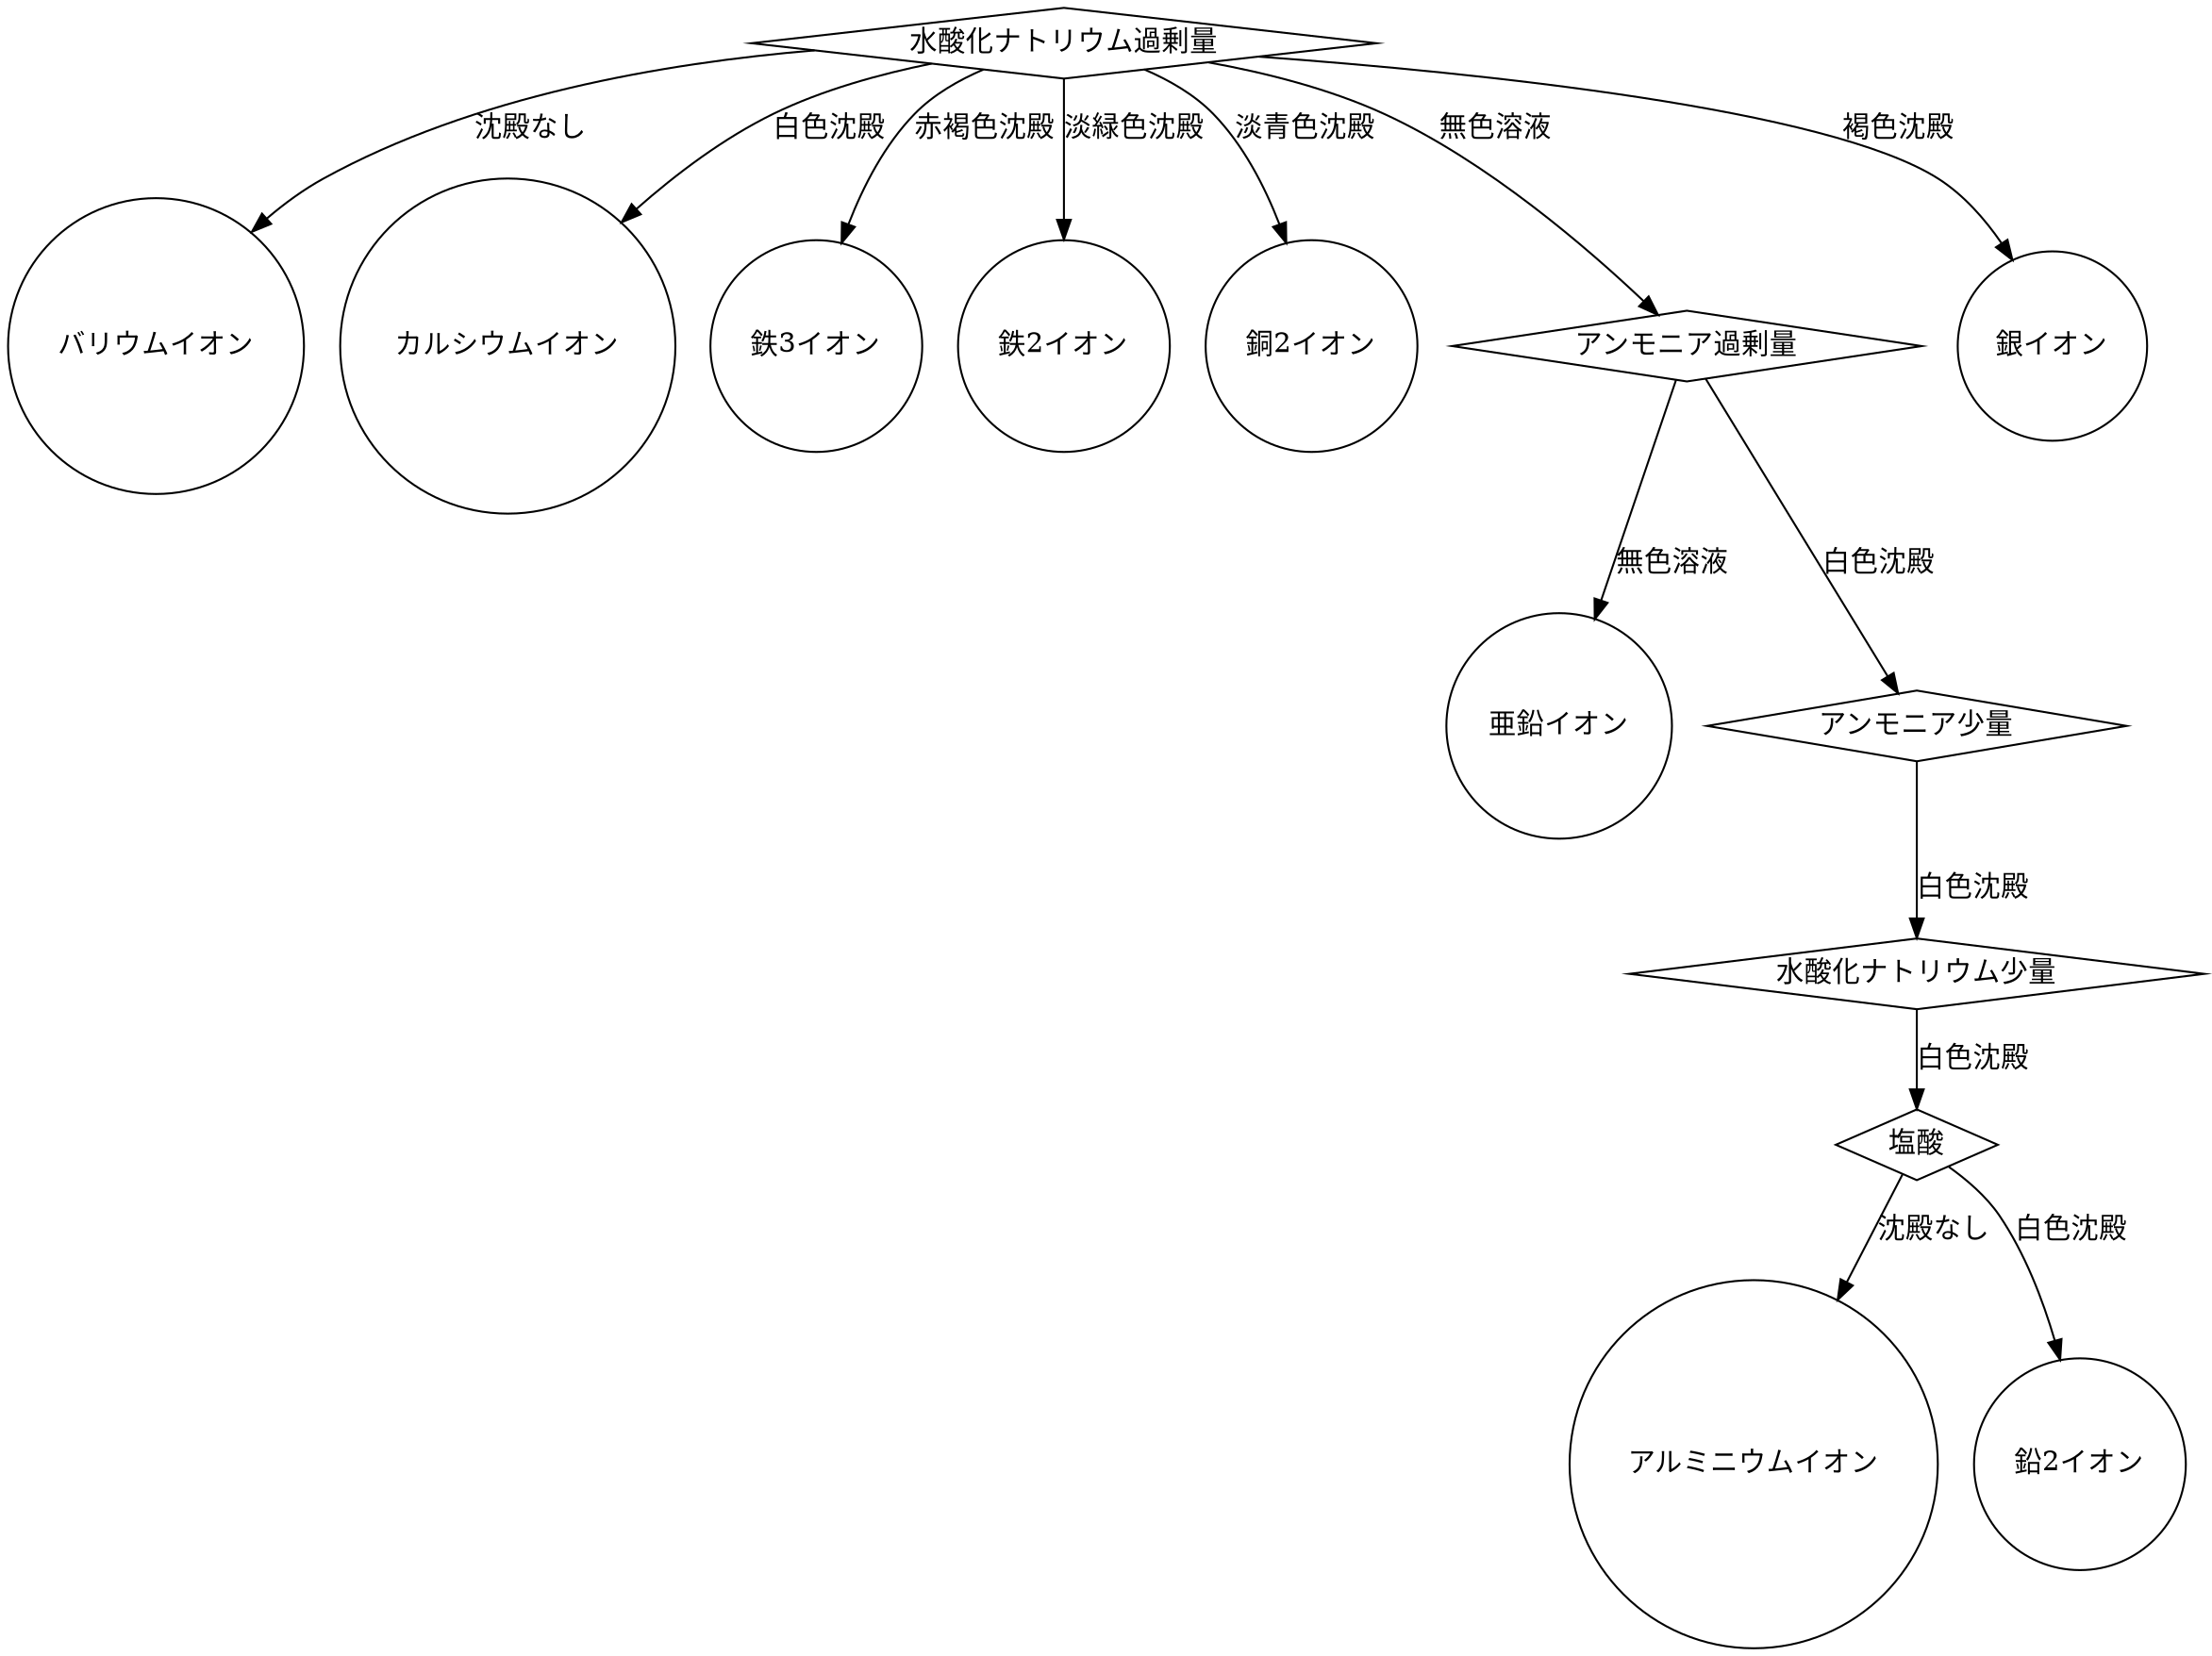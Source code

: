 digraph out {
  N829[label = "水酸化ナトリウム過剰量" , shape = diamond];
  N816[label = "バリウムイオン" , shape = circle];
  N817[label = "カルシウムイオン" , shape = circle];
  N818[label = "鉄3イオン" , shape = circle];
  N819[label = "鉄2イオン" , shape = circle];
  N820[label = "銅2イオン" , shape = circle];
  N827[label = "アンモニア過剰量" , shape = diamond];
  N821[label = "亜鉛イオン" , shape = circle];
  N826[label = "アンモニア少量" , shape = diamond];
  N825[label = "水酸化ナトリウム少量" , shape = diamond];
  N824[label = "塩酸" , shape = diamond];
  N822[label = "アルミニウムイオン" , shape = circle];
  N823[label = "鉛2イオン" , shape = circle];
  N828[label = "銀イオン" , shape = circle];


  N829 -> N816[label = "沈殿なし"];
  N829 -> N817[label = "白色沈殿"];
  N829 -> N818[label = "赤褐色沈殿"];
  N829 -> N819[label = "淡緑色沈殿"];
  N829 -> N820[label = "淡青色沈殿"];
  N829 -> N827[label = "無色溶液"];
  N829 -> N828[label = "褐色沈殿"];
  N827 -> N821[label = "無色溶液"];
  N827 -> N826[label = "白色沈殿"];
  N826 -> N825[label = "白色沈殿"];
  N825 -> N824[label = "白色沈殿"];
  N824 -> N822[label = "沈殿なし"];
  N824 -> N823[label = "白色沈殿"];
}